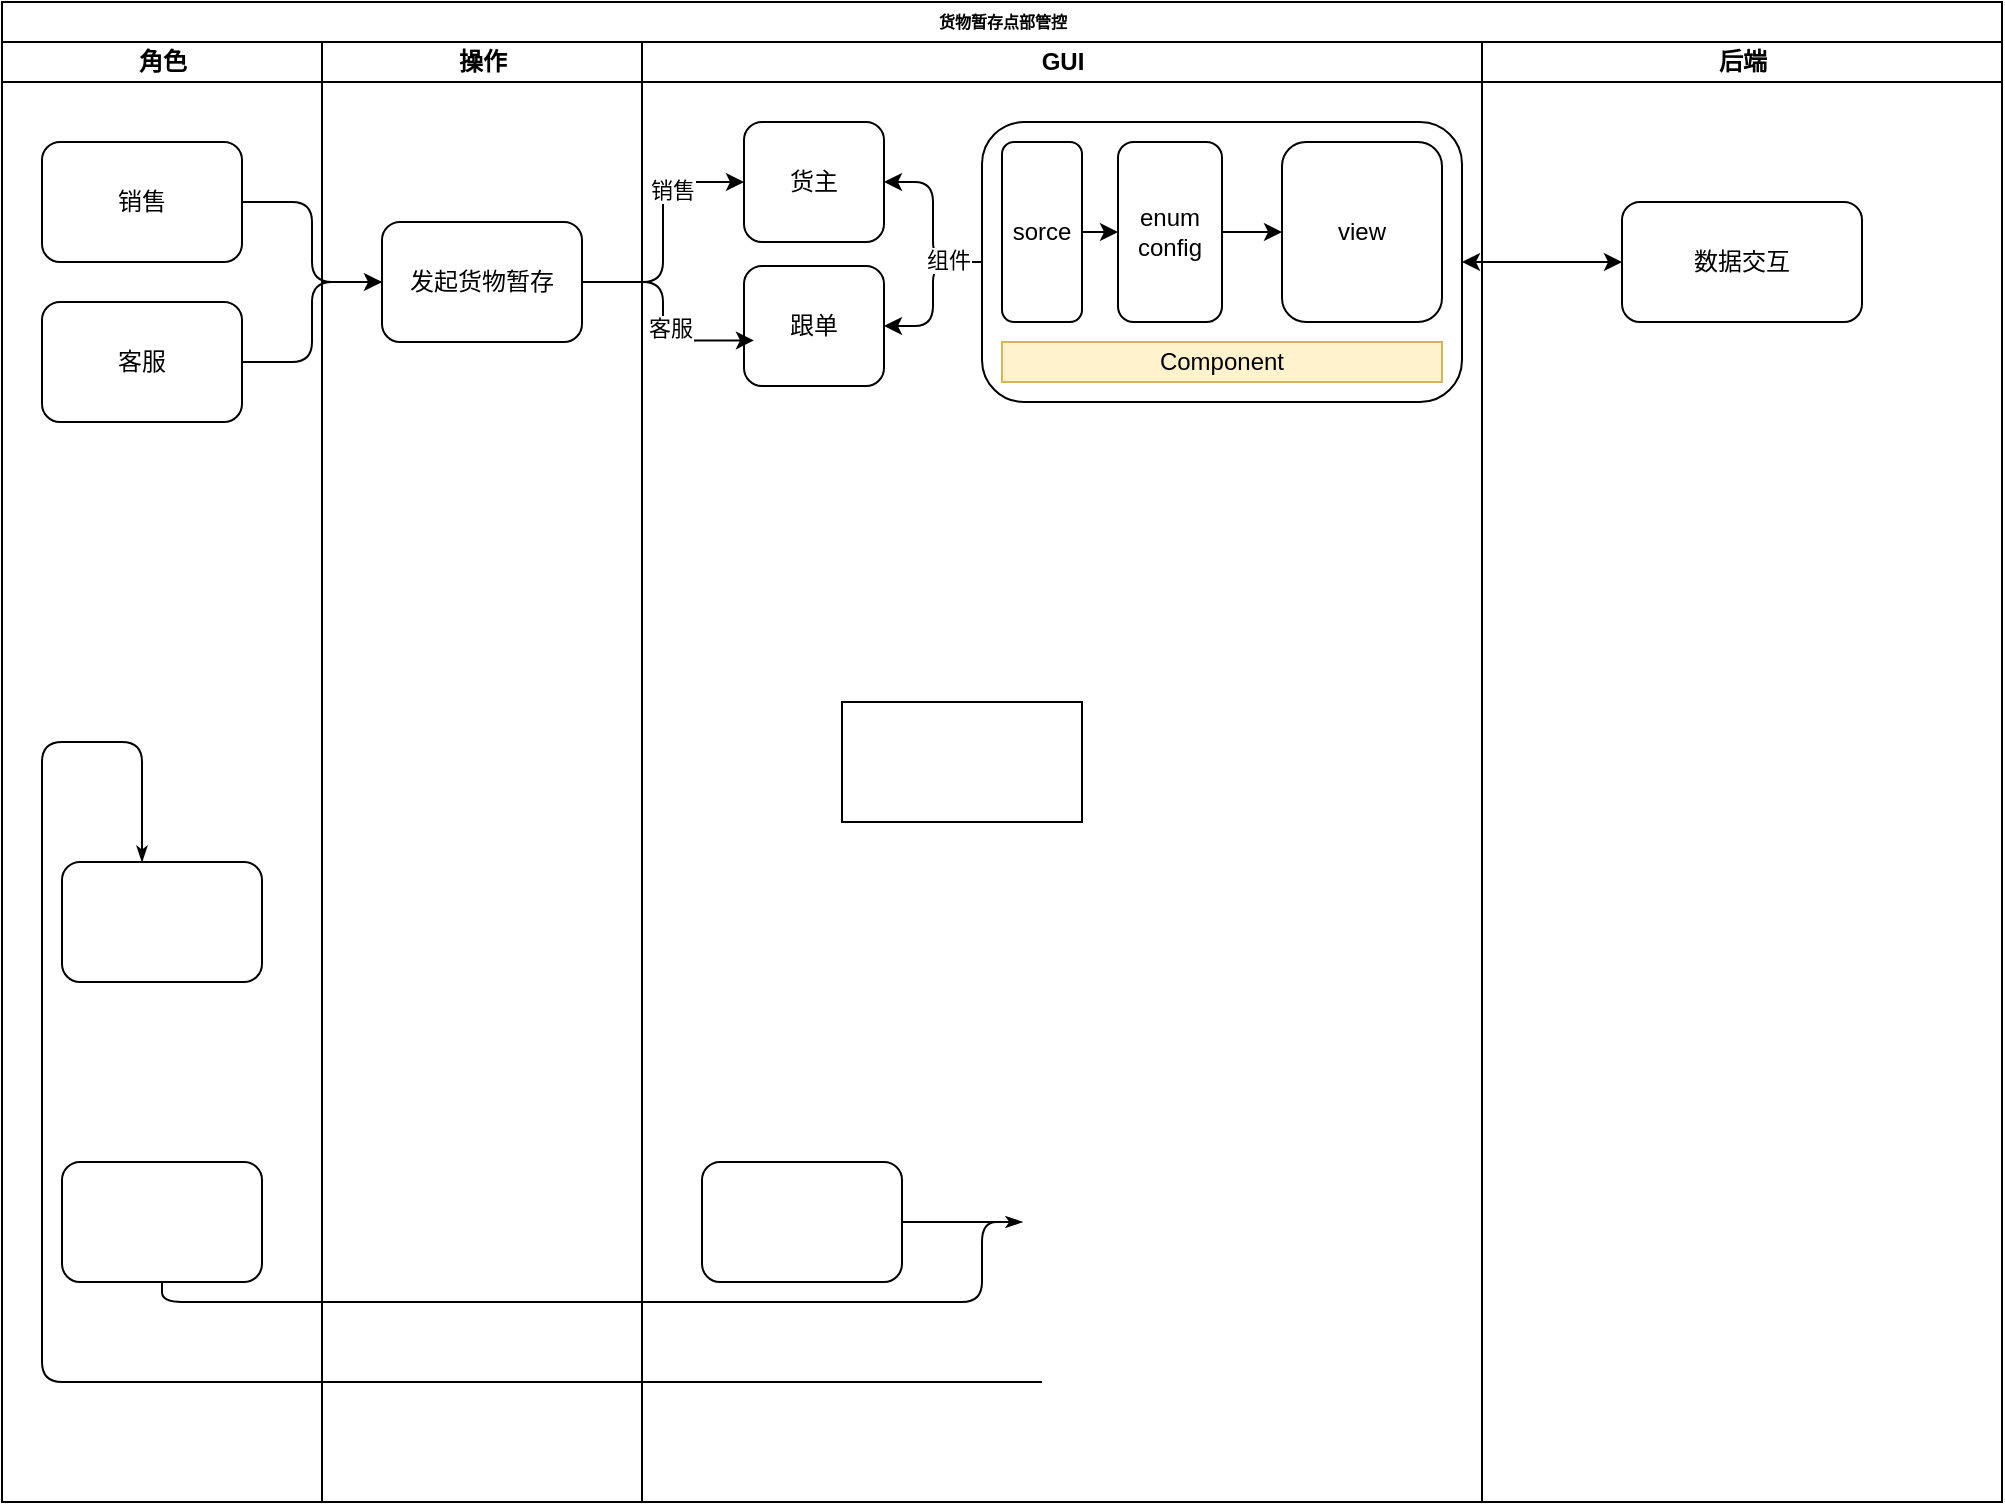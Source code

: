 <mxfile version="24.0.7" type="github">
  <diagram name="Page-1" id="74e2e168-ea6b-b213-b513-2b3c1d86103e">
    <mxGraphModel dx="1562" dy="810" grid="1" gridSize="10" guides="1" tooltips="1" connect="1" arrows="1" fold="1" page="1" pageScale="1" pageWidth="1100" pageHeight="850" background="none" math="0" shadow="0">
      <root>
        <mxCell id="0" />
        <mxCell id="1" parent="0" />
        <mxCell id="77e6c97f196da883-1" value="货物暂存点部管控" style="swimlane;html=1;childLayout=stackLayout;startSize=20;rounded=0;shadow=0;labelBackgroundColor=none;strokeWidth=1;fontFamily=Verdana;fontSize=8;align=center;" parent="1" vertex="1">
          <mxGeometry x="70" y="40" width="1000" height="750" as="geometry" />
        </mxCell>
        <mxCell id="77e6c97f196da883-2" value="角色" style="swimlane;html=1;startSize=20;" parent="77e6c97f196da883-1" vertex="1">
          <mxGeometry y="20" width="160" height="730" as="geometry" />
        </mxCell>
        <mxCell id="77e6c97f196da883-8" value="&lt;font style=&quot;font-size: 12px;&quot;&gt;销售&lt;/font&gt;" style="rounded=1;whiteSpace=wrap;html=1;shadow=0;labelBackgroundColor=none;strokeWidth=1;fontFamily=Verdana;fontSize=8;align=center;" parent="77e6c97f196da883-2" vertex="1">
          <mxGeometry x="20" y="50" width="100" height="60" as="geometry" />
        </mxCell>
        <mxCell id="77e6c97f196da883-9" value="" style="rounded=1;whiteSpace=wrap;html=1;shadow=0;labelBackgroundColor=none;strokeWidth=1;fontFamily=Verdana;fontSize=8;align=center;" parent="77e6c97f196da883-2" vertex="1">
          <mxGeometry x="30" y="410" width="100" height="60" as="geometry" />
        </mxCell>
        <mxCell id="77e6c97f196da883-10" value="" style="rounded=1;whiteSpace=wrap;html=1;shadow=0;labelBackgroundColor=none;strokeWidth=1;fontFamily=Verdana;fontSize=8;align=center;" parent="77e6c97f196da883-2" vertex="1">
          <mxGeometry x="30" y="560" width="100" height="60" as="geometry" />
        </mxCell>
        <mxCell id="lvkyTyj427ugSlKpjMCA-2" value="&lt;font style=&quot;font-size: 12px;&quot;&gt;客服&lt;/font&gt;" style="rounded=1;whiteSpace=wrap;html=1;shadow=0;labelBackgroundColor=none;strokeWidth=1;fontFamily=Verdana;fontSize=8;align=center;" vertex="1" parent="77e6c97f196da883-2">
          <mxGeometry x="20" y="130" width="100" height="60" as="geometry" />
        </mxCell>
        <mxCell id="77e6c97f196da883-26" style="edgeStyle=orthogonalEdgeStyle;rounded=1;html=1;labelBackgroundColor=none;startArrow=none;startFill=0;startSize=5;endArrow=classicThin;endFill=1;endSize=5;jettySize=auto;orthogonalLoop=1;strokeWidth=1;fontFamily=Verdana;fontSize=8" parent="77e6c97f196da883-1" source="77e6c97f196da883-8" target="77e6c97f196da883-11" edge="1">
          <mxGeometry relative="1" as="geometry" />
        </mxCell>
        <mxCell id="77e6c97f196da883-32" style="edgeStyle=orthogonalEdgeStyle;rounded=1;html=1;labelBackgroundColor=none;startArrow=none;startFill=0;startSize=5;endArrow=classicThin;endFill=1;endSize=5;jettySize=auto;orthogonalLoop=1;strokeWidth=1;fontFamily=Verdana;fontSize=8" parent="77e6c97f196da883-1" target="77e6c97f196da883-9" edge="1">
          <mxGeometry relative="1" as="geometry">
            <Array as="points">
              <mxPoint x="20" y="690" />
              <mxPoint x="20" y="370" />
              <mxPoint x="70" y="370" />
            </Array>
            <mxPoint x="520" y="690" as="sourcePoint" />
          </mxGeometry>
        </mxCell>
        <mxCell id="107ba76e4e335f99-5" style="edgeStyle=orthogonalEdgeStyle;rounded=1;html=1;labelBackgroundColor=none;startArrow=none;startFill=0;startSize=5;endArrow=classicThin;endFill=1;endSize=5;jettySize=auto;orthogonalLoop=1;strokeWidth=1;fontFamily=Verdana;fontSize=8" parent="77e6c97f196da883-1" source="77e6c97f196da883-10" edge="1">
          <mxGeometry relative="1" as="geometry">
            <Array as="points">
              <mxPoint x="80" y="650" />
              <mxPoint x="490" y="650" />
              <mxPoint x="490" y="610" />
            </Array>
            <mxPoint x="510" y="610" as="targetPoint" />
          </mxGeometry>
        </mxCell>
        <mxCell id="107ba76e4e335f99-6" style="edgeStyle=orthogonalEdgeStyle;rounded=1;html=1;labelBackgroundColor=none;startArrow=none;startFill=0;startSize=5;endArrow=classicThin;endFill=1;endSize=5;jettySize=auto;orthogonalLoop=1;strokeWidth=1;fontFamily=Verdana;fontSize=8" parent="77e6c97f196da883-1" source="77e6c97f196da883-14" edge="1">
          <mxGeometry relative="1" as="geometry">
            <mxPoint x="510" y="610" as="targetPoint" />
          </mxGeometry>
        </mxCell>
        <mxCell id="77e6c97f196da883-3" value="操作" style="swimlane;html=1;startSize=20;" parent="77e6c97f196da883-1" vertex="1">
          <mxGeometry x="160" y="20" width="160" height="730" as="geometry" />
        </mxCell>
        <mxCell id="77e6c97f196da883-11" value="&lt;font style=&quot;font-size: 12px;&quot;&gt;发起货物暂存&lt;/font&gt;" style="rounded=1;whiteSpace=wrap;html=1;shadow=0;labelBackgroundColor=none;strokeWidth=1;fontFamily=Verdana;fontSize=8;align=center;" parent="77e6c97f196da883-3" vertex="1">
          <mxGeometry x="30" y="90" width="100" height="60" as="geometry" />
        </mxCell>
        <mxCell id="77e6c97f196da883-4" value="GUI" style="swimlane;html=1;startSize=20;" parent="77e6c97f196da883-1" vertex="1">
          <mxGeometry x="320" y="20" width="420" height="730" as="geometry" />
        </mxCell>
        <mxCell id="77e6c97f196da883-14" value="" style="rounded=1;whiteSpace=wrap;html=1;shadow=0;labelBackgroundColor=none;strokeWidth=1;fontFamily=Verdana;fontSize=8;align=center;" parent="77e6c97f196da883-4" vertex="1">
          <mxGeometry x="30" y="560" width="100" height="60" as="geometry" />
        </mxCell>
        <mxCell id="lvkyTyj427ugSlKpjMCA-4" value="货主" style="rounded=1;whiteSpace=wrap;html=1;" vertex="1" parent="77e6c97f196da883-4">
          <mxGeometry x="51" y="40" width="70" height="60" as="geometry" />
        </mxCell>
        <mxCell id="lvkyTyj427ugSlKpjMCA-5" value="跟单" style="rounded=1;whiteSpace=wrap;html=1;" vertex="1" parent="77e6c97f196da883-4">
          <mxGeometry x="51" y="112" width="70" height="60" as="geometry" />
        </mxCell>
        <mxCell id="lvkyTyj427ugSlKpjMCA-11" style="edgeStyle=orthogonalEdgeStyle;rounded=1;orthogonalLoop=1;jettySize=auto;html=1;entryX=1;entryY=0.5;entryDx=0;entryDy=0;curved=0;" edge="1" parent="77e6c97f196da883-4" source="lvkyTyj427ugSlKpjMCA-10" target="lvkyTyj427ugSlKpjMCA-4">
          <mxGeometry relative="1" as="geometry" />
        </mxCell>
        <mxCell id="lvkyTyj427ugSlKpjMCA-12" style="edgeStyle=orthogonalEdgeStyle;rounded=1;orthogonalLoop=1;jettySize=auto;html=1;entryX=1;entryY=0.5;entryDx=0;entryDy=0;curved=0;" edge="1" parent="77e6c97f196da883-4" source="lvkyTyj427ugSlKpjMCA-10" target="lvkyTyj427ugSlKpjMCA-5">
          <mxGeometry relative="1" as="geometry" />
        </mxCell>
        <mxCell id="lvkyTyj427ugSlKpjMCA-13" value="组件" style="edgeLabel;html=1;align=center;verticalAlign=middle;resizable=0;points=[];" vertex="1" connectable="0" parent="lvkyTyj427ugSlKpjMCA-12">
          <mxGeometry x="-0.564" y="-1" relative="1" as="geometry">
            <mxPoint as="offset" />
          </mxGeometry>
        </mxCell>
        <mxCell id="lvkyTyj427ugSlKpjMCA-10" value="" style="rounded=1;whiteSpace=wrap;html=1;" vertex="1" parent="77e6c97f196da883-4">
          <mxGeometry x="170" y="40" width="240" height="140" as="geometry" />
        </mxCell>
        <mxCell id="lvkyTyj427ugSlKpjMCA-22" style="edgeStyle=orthogonalEdgeStyle;rounded=0;orthogonalLoop=1;jettySize=auto;html=1;exitX=1;exitY=0.5;exitDx=0;exitDy=0;entryX=0;entryY=0.5;entryDx=0;entryDy=0;" edge="1" parent="77e6c97f196da883-4" source="lvkyTyj427ugSlKpjMCA-18" target="lvkyTyj427ugSlKpjMCA-20">
          <mxGeometry relative="1" as="geometry" />
        </mxCell>
        <mxCell id="lvkyTyj427ugSlKpjMCA-18" value="sorce" style="rounded=1;whiteSpace=wrap;html=1;" vertex="1" parent="77e6c97f196da883-4">
          <mxGeometry x="180" y="50" width="40" height="90" as="geometry" />
        </mxCell>
        <mxCell id="lvkyTyj427ugSlKpjMCA-25" style="edgeStyle=orthogonalEdgeStyle;rounded=0;orthogonalLoop=1;jettySize=auto;html=1;exitX=1;exitY=0.5;exitDx=0;exitDy=0;" edge="1" parent="77e6c97f196da883-4" source="lvkyTyj427ugSlKpjMCA-20" target="lvkyTyj427ugSlKpjMCA-24">
          <mxGeometry relative="1" as="geometry" />
        </mxCell>
        <mxCell id="lvkyTyj427ugSlKpjMCA-20" value="enum&lt;br&gt;config" style="rounded=1;whiteSpace=wrap;html=1;" vertex="1" parent="77e6c97f196da883-4">
          <mxGeometry x="238" y="50" width="52" height="90" as="geometry" />
        </mxCell>
        <mxCell id="lvkyTyj427ugSlKpjMCA-24" value="view" style="rounded=1;whiteSpace=wrap;html=1;" vertex="1" parent="77e6c97f196da883-4">
          <mxGeometry x="320" y="50" width="80" height="90" as="geometry" />
        </mxCell>
        <mxCell id="lvkyTyj427ugSlKpjMCA-26" style="edgeStyle=orthogonalEdgeStyle;rounded=0;orthogonalLoop=1;jettySize=auto;html=1;exitX=0.5;exitY=1;exitDx=0;exitDy=0;" edge="1" parent="77e6c97f196da883-4" source="lvkyTyj427ugSlKpjMCA-18" target="lvkyTyj427ugSlKpjMCA-18">
          <mxGeometry relative="1" as="geometry" />
        </mxCell>
        <mxCell id="lvkyTyj427ugSlKpjMCA-27" style="edgeStyle=orthogonalEdgeStyle;rounded=0;orthogonalLoop=1;jettySize=auto;html=1;exitX=0.5;exitY=1;exitDx=0;exitDy=0;" edge="1" parent="77e6c97f196da883-4" source="lvkyTyj427ugSlKpjMCA-18" target="lvkyTyj427ugSlKpjMCA-18">
          <mxGeometry relative="1" as="geometry" />
        </mxCell>
        <mxCell id="lvkyTyj427ugSlKpjMCA-28" style="edgeStyle=orthogonalEdgeStyle;rounded=0;orthogonalLoop=1;jettySize=auto;html=1;exitX=0.5;exitY=1;exitDx=0;exitDy=0;" edge="1" parent="77e6c97f196da883-4" source="lvkyTyj427ugSlKpjMCA-20" target="lvkyTyj427ugSlKpjMCA-20">
          <mxGeometry relative="1" as="geometry" />
        </mxCell>
        <mxCell id="lvkyTyj427ugSlKpjMCA-29" value="Component" style="rounded=0;whiteSpace=wrap;html=1;fillColor=#fff2cc;strokeColor=#d6b656;" vertex="1" parent="77e6c97f196da883-4">
          <mxGeometry x="180" y="150" width="220" height="20" as="geometry" />
        </mxCell>
        <mxCell id="77e6c97f196da883-7" value="后端" style="swimlane;html=1;startSize=20;" parent="77e6c97f196da883-1" vertex="1">
          <mxGeometry x="740" y="20" width="260" height="730" as="geometry" />
        </mxCell>
        <mxCell id="lvkyTyj427ugSlKpjMCA-16" value="数据交互" style="rounded=1;whiteSpace=wrap;html=1;" vertex="1" parent="77e6c97f196da883-7">
          <mxGeometry x="70" y="80" width="120" height="60" as="geometry" />
        </mxCell>
        <mxCell id="lvkyTyj427ugSlKpjMCA-3" style="edgeStyle=orthogonalEdgeStyle;rounded=1;orthogonalLoop=1;jettySize=auto;html=1;exitX=1;exitY=0.5;exitDx=0;exitDy=0;startArrow=none;startFill=0;curved=0;entryX=0;entryY=0.5;entryDx=0;entryDy=0;" edge="1" parent="77e6c97f196da883-1" source="lvkyTyj427ugSlKpjMCA-2" target="77e6c97f196da883-11">
          <mxGeometry relative="1" as="geometry">
            <mxPoint x="190" y="160" as="targetPoint" />
          </mxGeometry>
        </mxCell>
        <mxCell id="lvkyTyj427ugSlKpjMCA-6" style="edgeStyle=orthogonalEdgeStyle;rounded=1;orthogonalLoop=1;jettySize=auto;html=1;exitX=1;exitY=0.5;exitDx=0;exitDy=0;curved=0;" edge="1" parent="77e6c97f196da883-1" source="77e6c97f196da883-11" target="lvkyTyj427ugSlKpjMCA-4">
          <mxGeometry relative="1" as="geometry" />
        </mxCell>
        <mxCell id="lvkyTyj427ugSlKpjMCA-8" value="销售" style="edgeLabel;html=1;align=center;verticalAlign=middle;resizable=0;points=[];" vertex="1" connectable="0" parent="lvkyTyj427ugSlKpjMCA-6">
          <mxGeometry x="0.444" y="-4" relative="1" as="geometry">
            <mxPoint as="offset" />
          </mxGeometry>
        </mxCell>
        <mxCell id="lvkyTyj427ugSlKpjMCA-7" style="edgeStyle=orthogonalEdgeStyle;rounded=1;orthogonalLoop=1;jettySize=auto;html=1;exitX=1;exitY=0.5;exitDx=0;exitDy=0;entryX=0.071;entryY=0.62;entryDx=0;entryDy=0;entryPerimeter=0;curved=0;" edge="1" parent="77e6c97f196da883-1" source="77e6c97f196da883-11" target="lvkyTyj427ugSlKpjMCA-5">
          <mxGeometry relative="1" as="geometry" />
        </mxCell>
        <mxCell id="lvkyTyj427ugSlKpjMCA-9" value="客服" style="edgeLabel;html=1;align=center;verticalAlign=middle;resizable=0;points=[];" vertex="1" connectable="0" parent="lvkyTyj427ugSlKpjMCA-7">
          <mxGeometry x="0.099" y="3" relative="1" as="geometry">
            <mxPoint as="offset" />
          </mxGeometry>
        </mxCell>
        <mxCell id="lvkyTyj427ugSlKpjMCA-17" style="edgeStyle=orthogonalEdgeStyle;rounded=1;orthogonalLoop=1;jettySize=auto;html=1;entryX=0;entryY=0.5;entryDx=0;entryDy=0;curved=0;startArrow=classic;startFill=1;" edge="1" parent="77e6c97f196da883-1" source="lvkyTyj427ugSlKpjMCA-10" target="lvkyTyj427ugSlKpjMCA-16">
          <mxGeometry relative="1" as="geometry" />
        </mxCell>
        <mxCell id="lvkyTyj427ugSlKpjMCA-15" value="" style="rounded=0;whiteSpace=wrap;html=1;" vertex="1" parent="1">
          <mxGeometry x="490" y="390" width="120" height="60" as="geometry" />
        </mxCell>
        <mxCell id="lvkyTyj427ugSlKpjMCA-23" value="" style="rounded=0;whiteSpace=wrap;html=1;" vertex="1" parent="1">
          <mxGeometry x="490" y="390" width="120" height="60" as="geometry" />
        </mxCell>
      </root>
    </mxGraphModel>
  </diagram>
</mxfile>
